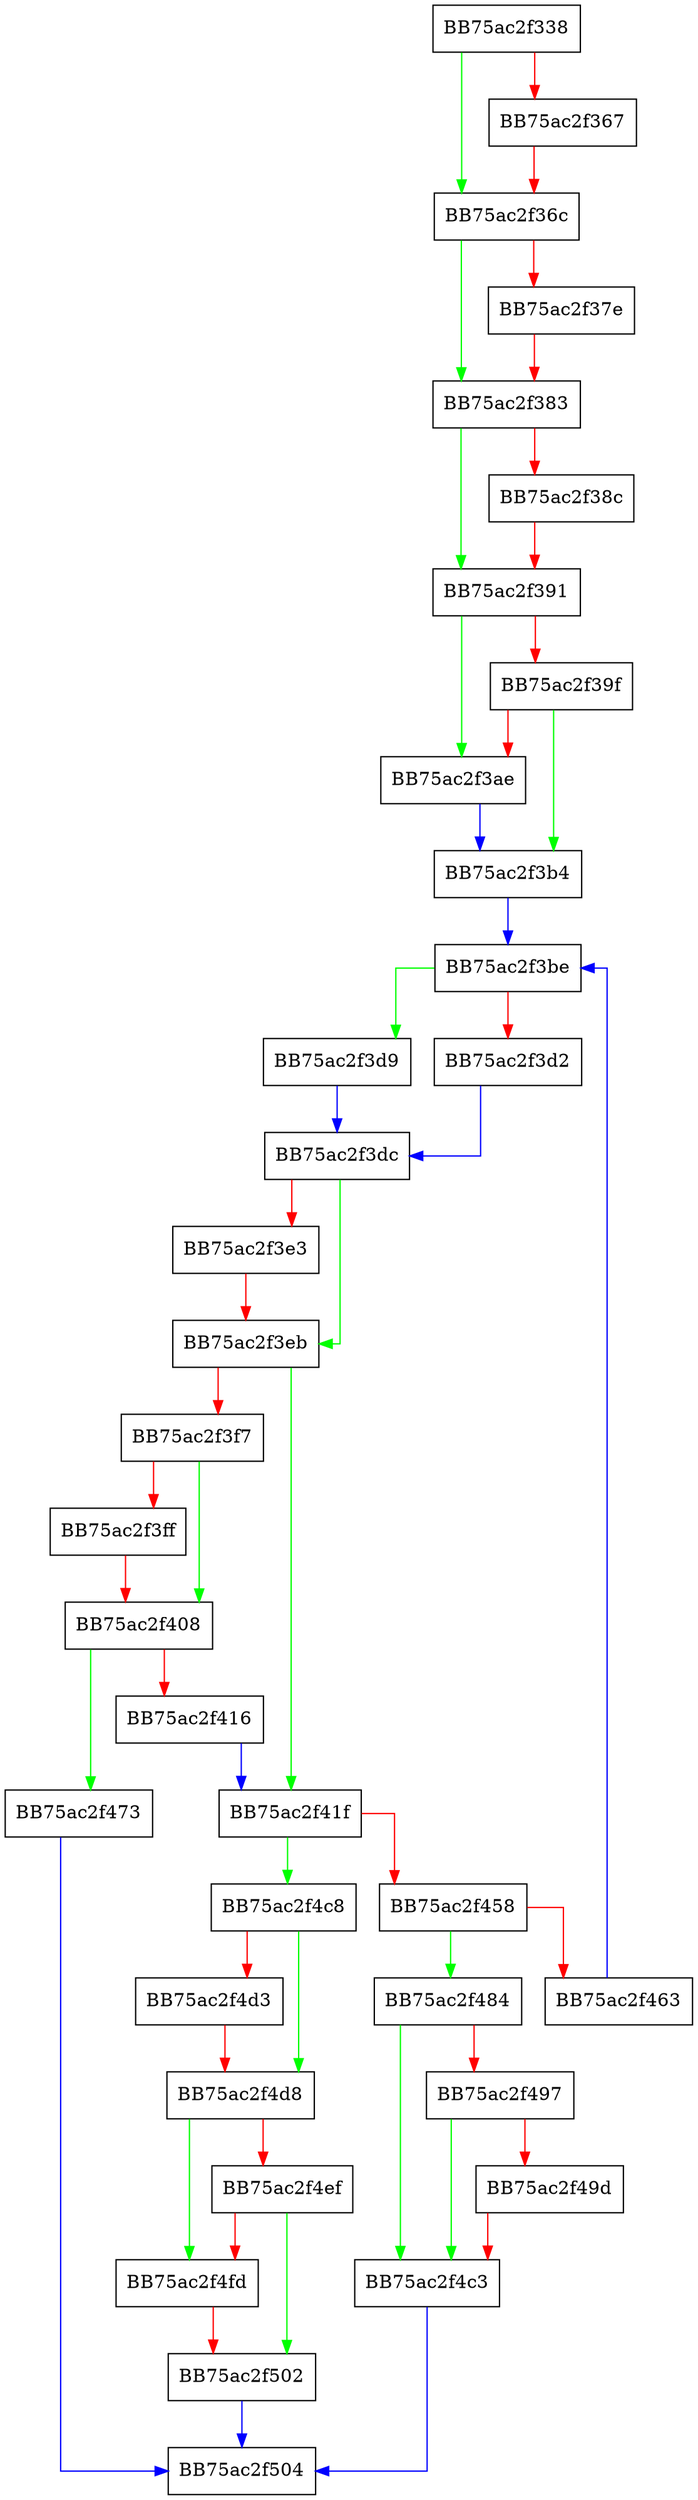 digraph ReadBootSectors {
  node [shape="box"];
  graph [splines=ortho];
  BB75ac2f338 -> BB75ac2f36c [color="green"];
  BB75ac2f338 -> BB75ac2f367 [color="red"];
  BB75ac2f367 -> BB75ac2f36c [color="red"];
  BB75ac2f36c -> BB75ac2f383 [color="green"];
  BB75ac2f36c -> BB75ac2f37e [color="red"];
  BB75ac2f37e -> BB75ac2f383 [color="red"];
  BB75ac2f383 -> BB75ac2f391 [color="green"];
  BB75ac2f383 -> BB75ac2f38c [color="red"];
  BB75ac2f38c -> BB75ac2f391 [color="red"];
  BB75ac2f391 -> BB75ac2f3ae [color="green"];
  BB75ac2f391 -> BB75ac2f39f [color="red"];
  BB75ac2f39f -> BB75ac2f3b4 [color="green"];
  BB75ac2f39f -> BB75ac2f3ae [color="red"];
  BB75ac2f3ae -> BB75ac2f3b4 [color="blue"];
  BB75ac2f3b4 -> BB75ac2f3be [color="blue"];
  BB75ac2f3be -> BB75ac2f3d9 [color="green"];
  BB75ac2f3be -> BB75ac2f3d2 [color="red"];
  BB75ac2f3d2 -> BB75ac2f3dc [color="blue"];
  BB75ac2f3d9 -> BB75ac2f3dc [color="blue"];
  BB75ac2f3dc -> BB75ac2f3eb [color="green"];
  BB75ac2f3dc -> BB75ac2f3e3 [color="red"];
  BB75ac2f3e3 -> BB75ac2f3eb [color="red"];
  BB75ac2f3eb -> BB75ac2f41f [color="green"];
  BB75ac2f3eb -> BB75ac2f3f7 [color="red"];
  BB75ac2f3f7 -> BB75ac2f408 [color="green"];
  BB75ac2f3f7 -> BB75ac2f3ff [color="red"];
  BB75ac2f3ff -> BB75ac2f408 [color="red"];
  BB75ac2f408 -> BB75ac2f473 [color="green"];
  BB75ac2f408 -> BB75ac2f416 [color="red"];
  BB75ac2f416 -> BB75ac2f41f [color="blue"];
  BB75ac2f41f -> BB75ac2f4c8 [color="green"];
  BB75ac2f41f -> BB75ac2f458 [color="red"];
  BB75ac2f458 -> BB75ac2f484 [color="green"];
  BB75ac2f458 -> BB75ac2f463 [color="red"];
  BB75ac2f463 -> BB75ac2f3be [color="blue"];
  BB75ac2f473 -> BB75ac2f504 [color="blue"];
  BB75ac2f484 -> BB75ac2f4c3 [color="green"];
  BB75ac2f484 -> BB75ac2f497 [color="red"];
  BB75ac2f497 -> BB75ac2f4c3 [color="green"];
  BB75ac2f497 -> BB75ac2f49d [color="red"];
  BB75ac2f49d -> BB75ac2f4c3 [color="red"];
  BB75ac2f4c3 -> BB75ac2f504 [color="blue"];
  BB75ac2f4c8 -> BB75ac2f4d8 [color="green"];
  BB75ac2f4c8 -> BB75ac2f4d3 [color="red"];
  BB75ac2f4d3 -> BB75ac2f4d8 [color="red"];
  BB75ac2f4d8 -> BB75ac2f4fd [color="green"];
  BB75ac2f4d8 -> BB75ac2f4ef [color="red"];
  BB75ac2f4ef -> BB75ac2f502 [color="green"];
  BB75ac2f4ef -> BB75ac2f4fd [color="red"];
  BB75ac2f4fd -> BB75ac2f502 [color="red"];
  BB75ac2f502 -> BB75ac2f504 [color="blue"];
}